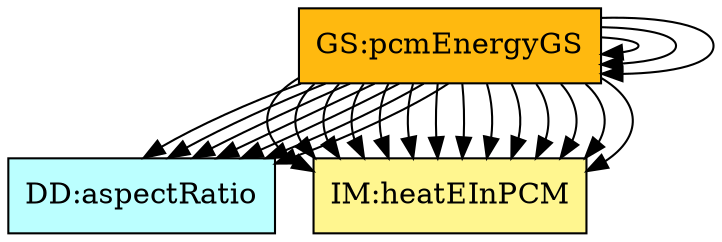 digraph allvsr {
	instance:findMass -> dataDefn:wMass;
	instance:findMass -> dataDefn:wVol;
	instance:findMass -> dataDefn:tankVol;
	instance:findMass -> theory:eBalanceOnWtrRC;
	instance:findMass -> theory:eBalanceOnPCMRC;
	instance:findMass -> theory:heatEInWtrIM;
	instance:findMass -> theory:heatEInPCMRC;
	instance:findMass -> instance:inputValues;
	instance:outputInputDerivVals -> dataDefn:tauW;
	instance:outputInputDerivVals -> dataDefn:eta;
	instance:outputInputDerivVals -> dataDefn:tauSP;
	instance:outputInputDerivVals -> dataDefn:tauLP;
	instance:outputInputDerivVals -> instance:inputValues;
	instance:outputInputDerivVals -> instance:findMass;
	instance:calcValues -> theory:eBalanceOnWtrRC;
	instance:calcValues -> theory:eBalanceOnPCMRC;
	instance:calcValues -> theory:heatEInWtrIM;
	instance:calcValues -> theory:heatEInPCMRC;
	instance:calcPCMMeltBegin -> theory:eBalanceOnPCMRC;
	instance:calcPCMMeltEnd -> theory:eBalanceOnPCMRC;
	instance:outputValues -> theory:eBalanceOnWtrRC;
	instance:outputValues -> theory:eBalanceOnPCMRC;
	instance:outputValues -> theory:heatEInWtrIM;
	instance:outputValues -> theory:heatEInPCMRC;


	instance:assumpTEO	[shape=box, color=black, style=filled, fillcolor=mistyrose, label="A:assumpTEO"];
	instance:assumpHTCC	[shape=box, color=black, style=filled, fillcolor=mistyrose, label="A:assumpHTCC"];
	instance:assumpCWTAT	[shape=box, color=black, style=filled, fillcolor=mistyrose, label="A:assumpCWTAT"];
	instance:assumpTPCAV	[shape=box, color=black, style=filled, fillcolor=mistyrose, label="A:assumpTPCAV"];
	instance:assumpDWPCoV	[shape=box, color=black, style=filled, fillcolor=mistyrose, label="A:assumpDWPCoV"];
	instance:assumpSHECov	[shape=box, color=black, style=filled, fillcolor=mistyrose, label="A:assumpSHECov"];
	instance:assumpLCCCW	[shape=box, color=black, style=filled, fillcolor=mistyrose, label="A:assumpLCCCW"];
	instance:assumpTHCCoT	[shape=box, color=black, style=filled, fillcolor=mistyrose, label="A:assumpTHCCoT"];
	instance:assumpTHCCoL	[shape=box, color=black, style=filled, fillcolor=mistyrose, label="A:assumpTHCCoL"];
	instance:assumpLCCWP	[shape=box, color=black, style=filled, fillcolor=mistyrose, label="A:assumpLCCWP"];
	instance:assumpCTNOD	[shape=box, color=black, style=filled, fillcolor=mistyrose, label="A:assumpCTNOD"];
	instance:assumpSITWP	[shape=box, color=black, style=filled, fillcolor=mistyrose, label="A:assumpSITWP"];
	instance:assumpPIS	[shape=box, color=black, style=filled, fillcolor=mistyrose, label="A:assumpPIS"];
	instance:assumpWAL	[shape=box, color=black, style=filled, fillcolor=mistyrose, label="A:assumpWAL"];
	instance:assumpPIT	[shape=box, color=black, style=filled, fillcolor=mistyrose, label="A:assumpPIT"];
	instance:assumpNIHGBWP	[shape=box, color=black, style=filled, fillcolor=mistyrose, label="A:assumpNIHGBWP"];
	instance:assumpVCMPN	[shape=box, color=black, style=filled, fillcolor=mistyrose, label="A:assumpVCMPN"];
	instance:assumpNGSP	[shape=box, color=black, style=filled, fillcolor=mistyrose, label="A:assumpNGSP"];
	instance:assumpAPT	[shape=box, color=black, style=filled, fillcolor=mistyrose, label="A:assumpAPT"];
	instance:assumpVCN	[shape=box, color=black, style=filled, fillcolor=mistyrose, label="A:assumpVCN"];

	subgraph A {
	rank="same"
	{instance:assumpTEO, instance:assumpHTCC, instance:assumpCWTAT, instance:assumpTPCAV, instance:assumpDWPCoV, instance:assumpSHECov, instance:assumpLCCCW, instance:assumpTHCCoT, instance:assumpTHCCoL, instance:assumpLCCWP, instance:assumpCTNOD, instance:assumpSITWP, instance:assumpPIS, instance:assumpWAL, instance:assumpPIT, instance:assumpNIHGBWP, instance:assumpVCMPN, instance:assumpNGSP, instance:assumpAPT, instance:assumpVCN}
	}

	dataDefn:wMass	[shape=box, color=black, style=filled, fillcolor=paleturquoise1, label="DD:waterMass"];
	dataDefn:wVol	[shape=box, color=black, style=filled, fillcolor=paleturquoise1, label="DD:waterVolume.pcm"];
	dataDefn:tankVol	[shape=box, color=black, style=filled, fillcolor=paleturquoise1, label="DD:tankVolume"];
	dataDefn:tauW	[shape=box, color=black, style=filled, fillcolor=paleturquoise1, label="DD:balanceDecayRate"];
	dataDefn:eta	[shape=box, color=black, style=filled, fillcolor=paleturquoise1, label="DD:balanceDecayTime"];
	dataDefn:tauSP	[shape=box, color=black, style=filled, fillcolor=paleturquoise1, label="DD:balanceSolidPCM"];
	dataDefn:tauLP	[shape=box, color=black, style=filled, fillcolor=paleturquoise1, label="DD:balanceLiquidPCM"];
	dataDefn:htFusion	[shape=box, color=black, style=filled, fillcolor=paleturquoise1, label="DD:htFusion"];
	dataDefn:meltFrac	[shape=box, color=black, style=filled, fillcolor=paleturquoise1, label="DD:meltFrac"];
	dataDefn:aspectRatio	[shape=box, color=black, style=filled, fillcolor=paleturquoise1, label="DD:aspectRatio"];

	subgraph DD {
	rank="same"
	{dataDefn:wMass, dataDefn:wVol, dataDefn:tankVol, dataDefn:tauW, dataDefn:eta, dataDefn:tauSP, dataDefn:tauLP, dataDefn:htFusion, dataDefn:meltFrac, dataDefn:aspectRatio}
	}

	theory:consThermECS	[shape=box, color=black, style=filled, fillcolor=pink, label="TM:consThermE"];
	theory:sensHeat	[shape=box, color=black, style=filled, fillcolor=pink, label="TM:sensHtE"];
	theory:latentHtETM	[shape=box, color=black, style=filled, fillcolor=pink, label="TM:latentHtE"];
	theory:nwtnCoolingTM	[shape=box, color=black, style=filled, fillcolor=pink, label="TM:nwtnCooling"];

	subgraph TM {
	rank="same"
	{theory:consThermECS, theory:sensHeat, theory:latentHtETM, theory:nwtnCoolingTM}
	}

	theory:rocTempSimpRC	[shape=box, color=black, style=filled, fillcolor=palegreen, label="GD:rocTempSimp"];
	theory:htFluxC	[shape=box, color=black, style=filled, fillcolor=palegreen, label="GD:htFluxWaterFromCoil"];
	theory:htFluxP	[shape=box, color=black, style=filled, fillcolor=palegreen, label="GD:htFluxPCMFromWater"];

	subgraph GD {
	rank="same"
	{theory:rocTempSimpRC, theory:htFluxC, theory:htFluxP}
	}

	theory:eBalanceOnWtrRC	[shape=box, color=black, style=filled, fillcolor=khaki1, label="IM:eBalanceOnWtr"];
	theory:eBalanceOnPCMRC	[shape=box, color=black, style=filled, fillcolor=khaki1, label="IM:eBalanceOnPCM"];
	theory:heatEInWtrIM	[shape=box, color=black, style=filled, fillcolor=khaki1, label="IM:heatEInWtr"];
	theory:heatEInPCMRC	[shape=box, color=black, style=filled, fillcolor=khaki1, label="IM:heatEInPCM"];

	subgraph IM {
	rank="same"
	{theory:eBalanceOnWtrRC, theory:eBalanceOnPCMRC, theory:heatEInWtrIM, theory:heatEInPCMRC}
	}

	instance:inputValues	[shape=box, color=black, style=filled, fillcolor=ivory, label="FR:inputValues"];
	instance:findMass	[shape=box, color=black, style=filled, fillcolor=ivory, label="FR:findMass"];
	instance:checkWithPhysConsts	[shape=box, color=black, style=filled, fillcolor=ivory, label="FR:checkWithPhysConsts"];
	instance:outputInputDerivVals	[shape=box, color=black, style=filled, fillcolor=ivory, label="FR:outputInputDerivVals"];
	instance:calcValues	[shape=box, color=black, style=filled, fillcolor=ivory, label="FR:calcValues"];
	instance:verifyEnergyOutput	[shape=box, color=black, style=filled, fillcolor=ivory, label="FR:verifyEnergyOutput"];
	instance:calcPCMMeltBegin	[shape=box, color=black, style=filled, fillcolor=ivory, label="FR:calcPCMMeltBegin"];
	instance:calcPCMMeltEnd	[shape=box, color=black, style=filled, fillcolor=ivory, label="FR:calcPCMMeltEnd"];
	instance:outputValues	[shape=box, color=black, style=filled, fillcolor=ivory, label="FR:outputValues"];
	instance:correct	[shape=box, color=black, style=filled, fillcolor=ivory, label="NFR:correct"];
	instance:verifiable	[shape=box, color=black, style=filled, fillcolor=ivory, label="NFR:verifiable"];
	instance:understandable	[shape=box, color=black, style=filled, fillcolor=ivory, label="NFR:understandable"];
	instance:reusable	[shape=box, color=black, style=filled, fillcolor=ivory, label="NFR:reusable"];
	instance:maintainable	[shape=box, color=black, style=filled, fillcolor=ivory, label="NFR:maintainable"];

	subgraph FR {
	rank="same"
	{instance:inputValues, instance:findMass, instance:checkWithPhysConsts, instance:outputInputDerivVals, instance:calcValues, instance:verifyEnergyOutput, instance:calcPCMMeltBegin, instance:calcPCMMeltEnd, instance:outputValues, instance:correct, instance:verifiable, instance:understandable, instance:reusable, instance:maintainable}
	}

	instance:waterTempGS	[shape=box, color=black, style=filled, fillcolor=darkgoldenrod1, label="GS:waterTempGS"];
	instance:pcmTempGS	[shape=box, color=black, style=filled, fillcolor=darkgoldenrod1, label="GS:pcmTempGS"];
	instance:waterEnergyGS	[shape=box, color=black, style=filled, fillcolor=darkgoldenrod1, label="GS:waterEnergyGS"];
	instance:pcmEnergyGS	[shape=box, color=black, style=filled, fillcolor=darkgoldenrod1, label="GS:pcmEnergyGS"];

	subgraph GS {
	rank="same"
	{instance:waterTempGS, instance:pcmTempGS, instance:waterEnergyGS, instance:pcmEnergyGS}
	}

}
